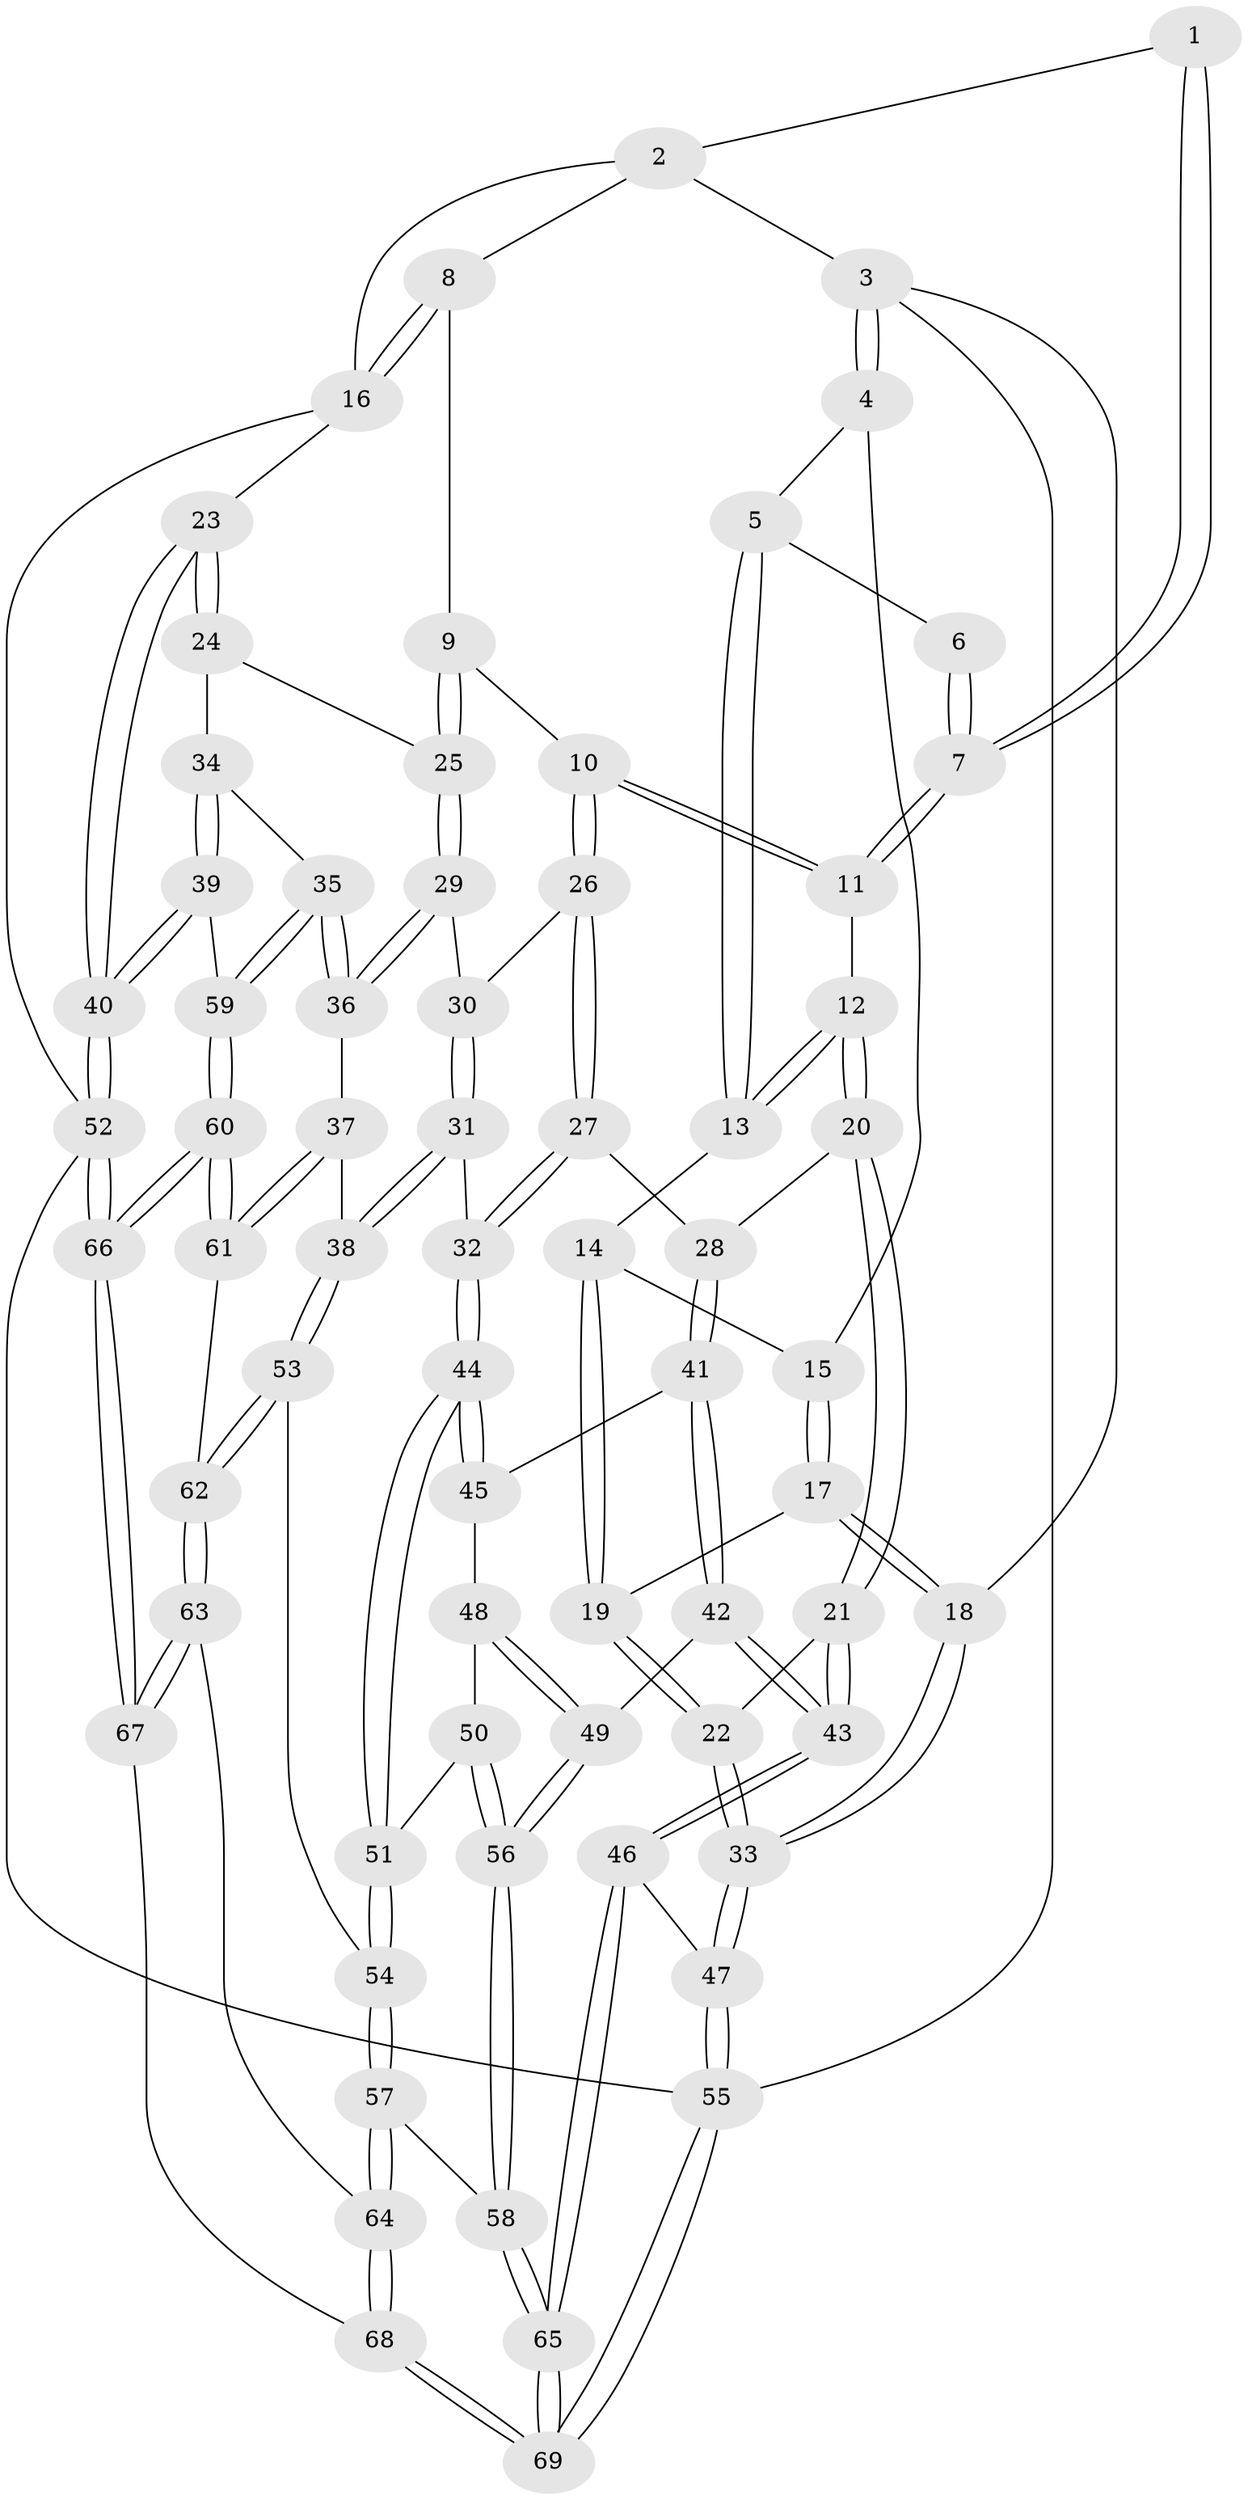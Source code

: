 // Generated by graph-tools (version 1.1) at 2025/03/03/09/25 03:03:29]
// undirected, 69 vertices, 169 edges
graph export_dot {
graph [start="1"]
  node [color=gray90,style=filled];
  1 [pos="+0.7322108139990875+0"];
  2 [pos="+0.7453774889574903+0"];
  3 [pos="+0+0"];
  4 [pos="+0+0"];
  5 [pos="+0+0"];
  6 [pos="+0.3301979567182058+0"];
  7 [pos="+0.4508268455135836+0.24766030771759137"];
  8 [pos="+0.7976532103510545+0.10374095509256831"];
  9 [pos="+0.7914590782644719+0.25190064258108535"];
  10 [pos="+0.4928504413709285+0.28147312231186383"];
  11 [pos="+0.45059603789656927+0.24908151544653345"];
  12 [pos="+0.30059049771272456+0.282041275454438"];
  13 [pos="+0.26468285523475465+0.2671671103125406"];
  14 [pos="+0.22337995335123834+0.2842764571573939"];
  15 [pos="+0.07437457403195048+0.2781912242368815"];
  16 [pos="+1+0.1527945977554595"];
  17 [pos="+0+0.36520351076747476"];
  18 [pos="+0+0.3791890647295706"];
  19 [pos="+0.10697349300761211+0.4160633845331052"];
  20 [pos="+0.28326249699056044+0.4929734214920854"];
  21 [pos="+0.16537372470375836+0.5235156800237639"];
  22 [pos="+0.12949941011532748+0.4804562502718982"];
  23 [pos="+1+0.3541601261802739"];
  24 [pos="+0.8990722160201704+0.3550775222301516"];
  25 [pos="+0.8608511503050792+0.34738530442799925"];
  26 [pos="+0.5019631528371318+0.3237078340690019"];
  27 [pos="+0.4729904583564665+0.46883242759795957"];
  28 [pos="+0.28970339350067215+0.4999595745460736"];
  29 [pos="+0.8407496686499711+0.37495211196062433"];
  30 [pos="+0.6317045037848079+0.4658185689775628"];
  31 [pos="+0.612332611423805+0.5632399102424394"];
  32 [pos="+0.4941201868179738+0.5438509267116937"];
  33 [pos="+0+0.5562259706777322"];
  34 [pos="+0.9239737828162117+0.5379013174037467"];
  35 [pos="+0.8471762492793743+0.6525739354881541"];
  36 [pos="+0.7824958591638547+0.565602321463779"];
  37 [pos="+0.6574542455325749+0.6052561670397799"];
  38 [pos="+0.6439235704376346+0.607165036872919"];
  39 [pos="+1+0.7462257103592402"];
  40 [pos="+1+0.7372199804196427"];
  41 [pos="+0.307113516438329+0.5380925214514929"];
  42 [pos="+0.1623580017978015+0.7348763587214779"];
  43 [pos="+0.05644308652475689+0.7411699360983531"];
  44 [pos="+0.45038397195380564+0.5925395365506194"];
  45 [pos="+0.3107888914327547+0.542368670781146"];
  46 [pos="+0.04432752107515134+0.7473719035832033"];
  47 [pos="+0+0.7304900005322951"];
  48 [pos="+0.31786821433853757+0.6042542686526609"];
  49 [pos="+0.25784844699984555+0.7477056102188195"];
  50 [pos="+0.37205803528358844+0.6670936454921702"];
  51 [pos="+0.4501503848546672+0.6017230277594172"];
  52 [pos="+1+1"];
  53 [pos="+0.610471952230558+0.7114357071686929"];
  54 [pos="+0.5142071579419477+0.7481509285167912"];
  55 [pos="+0+1"];
  56 [pos="+0.34576891904319657+0.7857164231920318"];
  57 [pos="+0.4672957908575607+0.8075813353713547"];
  58 [pos="+0.3663877804372145+0.8052275633531594"];
  59 [pos="+0.9064769950919387+0.7760034864724945"];
  60 [pos="+0.9019560117204751+0.7797963989348067"];
  61 [pos="+0.8533817052248782+0.7799627444927008"];
  62 [pos="+0.7098899479423018+0.797114657331293"];
  63 [pos="+0.6445491848936007+0.9327331193607511"];
  64 [pos="+0.47094830210329447+0.8143097837051866"];
  65 [pos="+0.23718141363739736+1"];
  66 [pos="+0.7956373874085545+1"];
  67 [pos="+0.6937038454566046+1"];
  68 [pos="+0.47141812342999323+1"];
  69 [pos="+0.25116355825234804+1"];
  1 -- 2;
  1 -- 7;
  1 -- 7;
  2 -- 3;
  2 -- 8;
  2 -- 16;
  3 -- 4;
  3 -- 4;
  3 -- 18;
  3 -- 55;
  4 -- 5;
  4 -- 15;
  5 -- 6;
  5 -- 13;
  5 -- 13;
  6 -- 7;
  6 -- 7;
  7 -- 11;
  7 -- 11;
  8 -- 9;
  8 -- 16;
  8 -- 16;
  9 -- 10;
  9 -- 25;
  9 -- 25;
  10 -- 11;
  10 -- 11;
  10 -- 26;
  10 -- 26;
  11 -- 12;
  12 -- 13;
  12 -- 13;
  12 -- 20;
  12 -- 20;
  13 -- 14;
  14 -- 15;
  14 -- 19;
  14 -- 19;
  15 -- 17;
  15 -- 17;
  16 -- 23;
  16 -- 52;
  17 -- 18;
  17 -- 18;
  17 -- 19;
  18 -- 33;
  18 -- 33;
  19 -- 22;
  19 -- 22;
  20 -- 21;
  20 -- 21;
  20 -- 28;
  21 -- 22;
  21 -- 43;
  21 -- 43;
  22 -- 33;
  22 -- 33;
  23 -- 24;
  23 -- 24;
  23 -- 40;
  23 -- 40;
  24 -- 25;
  24 -- 34;
  25 -- 29;
  25 -- 29;
  26 -- 27;
  26 -- 27;
  26 -- 30;
  27 -- 28;
  27 -- 32;
  27 -- 32;
  28 -- 41;
  28 -- 41;
  29 -- 30;
  29 -- 36;
  29 -- 36;
  30 -- 31;
  30 -- 31;
  31 -- 32;
  31 -- 38;
  31 -- 38;
  32 -- 44;
  32 -- 44;
  33 -- 47;
  33 -- 47;
  34 -- 35;
  34 -- 39;
  34 -- 39;
  35 -- 36;
  35 -- 36;
  35 -- 59;
  35 -- 59;
  36 -- 37;
  37 -- 38;
  37 -- 61;
  37 -- 61;
  38 -- 53;
  38 -- 53;
  39 -- 40;
  39 -- 40;
  39 -- 59;
  40 -- 52;
  40 -- 52;
  41 -- 42;
  41 -- 42;
  41 -- 45;
  42 -- 43;
  42 -- 43;
  42 -- 49;
  43 -- 46;
  43 -- 46;
  44 -- 45;
  44 -- 45;
  44 -- 51;
  44 -- 51;
  45 -- 48;
  46 -- 47;
  46 -- 65;
  46 -- 65;
  47 -- 55;
  47 -- 55;
  48 -- 49;
  48 -- 49;
  48 -- 50;
  49 -- 56;
  49 -- 56;
  50 -- 51;
  50 -- 56;
  50 -- 56;
  51 -- 54;
  51 -- 54;
  52 -- 66;
  52 -- 66;
  52 -- 55;
  53 -- 54;
  53 -- 62;
  53 -- 62;
  54 -- 57;
  54 -- 57;
  55 -- 69;
  55 -- 69;
  56 -- 58;
  56 -- 58;
  57 -- 58;
  57 -- 64;
  57 -- 64;
  58 -- 65;
  58 -- 65;
  59 -- 60;
  59 -- 60;
  60 -- 61;
  60 -- 61;
  60 -- 66;
  60 -- 66;
  61 -- 62;
  62 -- 63;
  62 -- 63;
  63 -- 64;
  63 -- 67;
  63 -- 67;
  64 -- 68;
  64 -- 68;
  65 -- 69;
  65 -- 69;
  66 -- 67;
  66 -- 67;
  67 -- 68;
  68 -- 69;
  68 -- 69;
}

